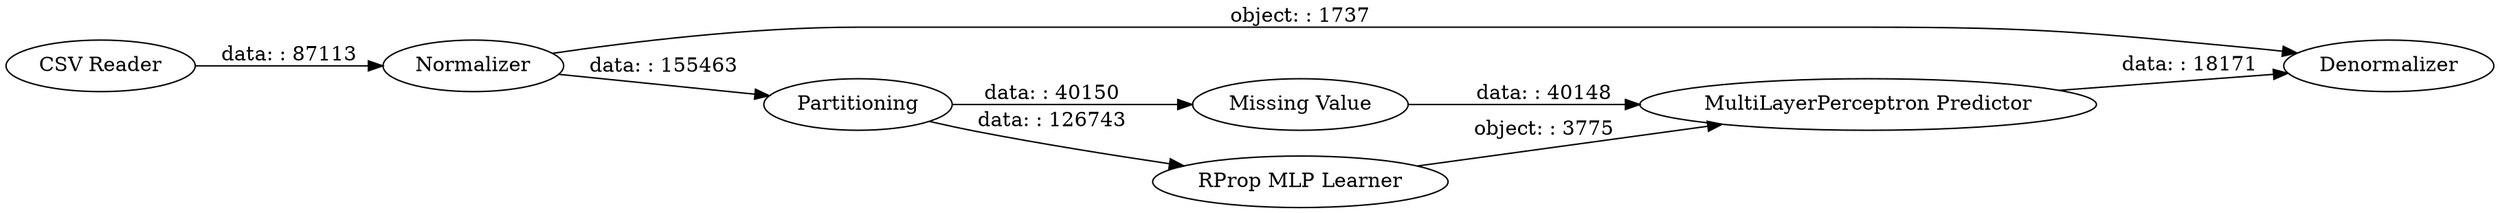digraph {
	"-3858704610327638853_83" [label=Normalizer]
	"-3858704610327638853_116" [label="Missing Value"]
	"-3858704610327638853_117" [label=Denormalizer]
	"-3858704610327638853_101" [label="RProp MLP Learner"]
	"-3858704610327638853_114" [label="MultiLayerPerceptron Predictor"]
	"-3858704610327638853_64" [label="CSV Reader"]
	"-3858704610327638853_115" [label=Partitioning]
	"-3858704610327638853_116" -> "-3858704610327638853_114" [label="data: : 40148"]
	"-3858704610327638853_115" -> "-3858704610327638853_101" [label="data: : 126743"]
	"-3858704610327638853_101" -> "-3858704610327638853_114" [label="object: : 3775"]
	"-3858704610327638853_64" -> "-3858704610327638853_83" [label="data: : 87113"]
	"-3858704610327638853_83" -> "-3858704610327638853_117" [label="object: : 1737"]
	"-3858704610327638853_83" -> "-3858704610327638853_115" [label="data: : 155463"]
	"-3858704610327638853_114" -> "-3858704610327638853_117" [label="data: : 18171"]
	"-3858704610327638853_115" -> "-3858704610327638853_116" [label="data: : 40150"]
	rankdir=LR
}
